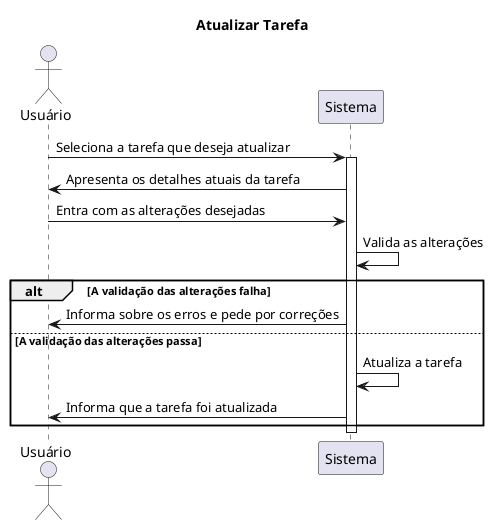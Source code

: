@startuml
title Atualizar Tarefa

actor Usuario as "Usuário"
participant Sistema

Usuario -> Sistema: Seleciona a tarefa que deseja atualizar
activate Sistema
Sistema -> Usuario: Apresenta os detalhes atuais da tarefa

Usuario -> Sistema: Entra com as alterações desejadas
Sistema -> Sistema: Valida as alterações

alt A validação das alterações falha
    Sistema -> Usuario: Informa sobre os erros e pede por correções
else A validação das alterações passa
    Sistema -> Sistema: Atualiza a tarefa
    Sistema -> Usuario: Informa que a tarefa foi atualizada
end

deactivate Sistema
@enduml
